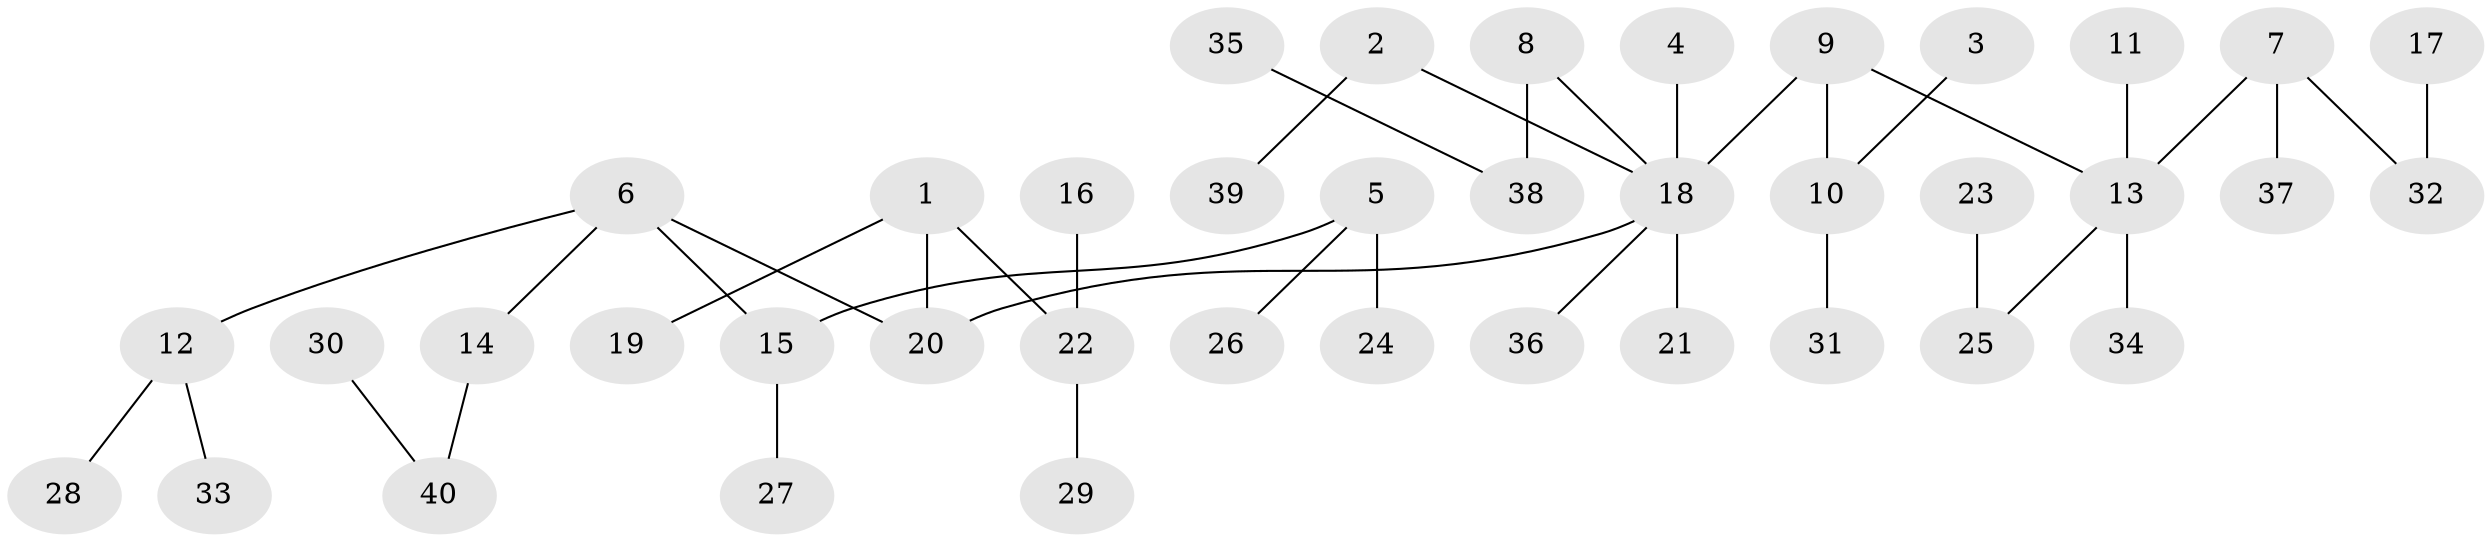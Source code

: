 // original degree distribution, {9: 0.010101010101010102, 4: 0.0707070707070707, 2: 0.3333333333333333, 3: 0.1111111111111111, 5: 0.020202020202020204, 1: 0.4444444444444444, 6: 0.010101010101010102}
// Generated by graph-tools (version 1.1) at 2025/37/03/04/25 23:37:21]
// undirected, 40 vertices, 39 edges
graph export_dot {
  node [color=gray90,style=filled];
  1;
  2;
  3;
  4;
  5;
  6;
  7;
  8;
  9;
  10;
  11;
  12;
  13;
  14;
  15;
  16;
  17;
  18;
  19;
  20;
  21;
  22;
  23;
  24;
  25;
  26;
  27;
  28;
  29;
  30;
  31;
  32;
  33;
  34;
  35;
  36;
  37;
  38;
  39;
  40;
  1 -- 19 [weight=1.0];
  1 -- 20 [weight=1.0];
  1 -- 22 [weight=1.0];
  2 -- 18 [weight=1.0];
  2 -- 39 [weight=1.0];
  3 -- 10 [weight=1.0];
  4 -- 18 [weight=1.0];
  5 -- 15 [weight=1.0];
  5 -- 24 [weight=1.0];
  5 -- 26 [weight=1.0];
  6 -- 12 [weight=1.0];
  6 -- 14 [weight=1.0];
  6 -- 15 [weight=1.0];
  6 -- 20 [weight=1.0];
  7 -- 13 [weight=1.0];
  7 -- 32 [weight=1.0];
  7 -- 37 [weight=1.0];
  8 -- 18 [weight=1.0];
  8 -- 38 [weight=1.0];
  9 -- 10 [weight=1.0];
  9 -- 13 [weight=1.0];
  9 -- 18 [weight=1.0];
  10 -- 31 [weight=1.0];
  11 -- 13 [weight=1.0];
  12 -- 28 [weight=1.0];
  12 -- 33 [weight=1.0];
  13 -- 25 [weight=1.0];
  13 -- 34 [weight=1.0];
  14 -- 40 [weight=1.0];
  15 -- 27 [weight=1.0];
  16 -- 22 [weight=1.0];
  17 -- 32 [weight=1.0];
  18 -- 20 [weight=1.0];
  18 -- 21 [weight=1.0];
  18 -- 36 [weight=1.0];
  22 -- 29 [weight=1.0];
  23 -- 25 [weight=1.0];
  30 -- 40 [weight=1.0];
  35 -- 38 [weight=1.0];
}

